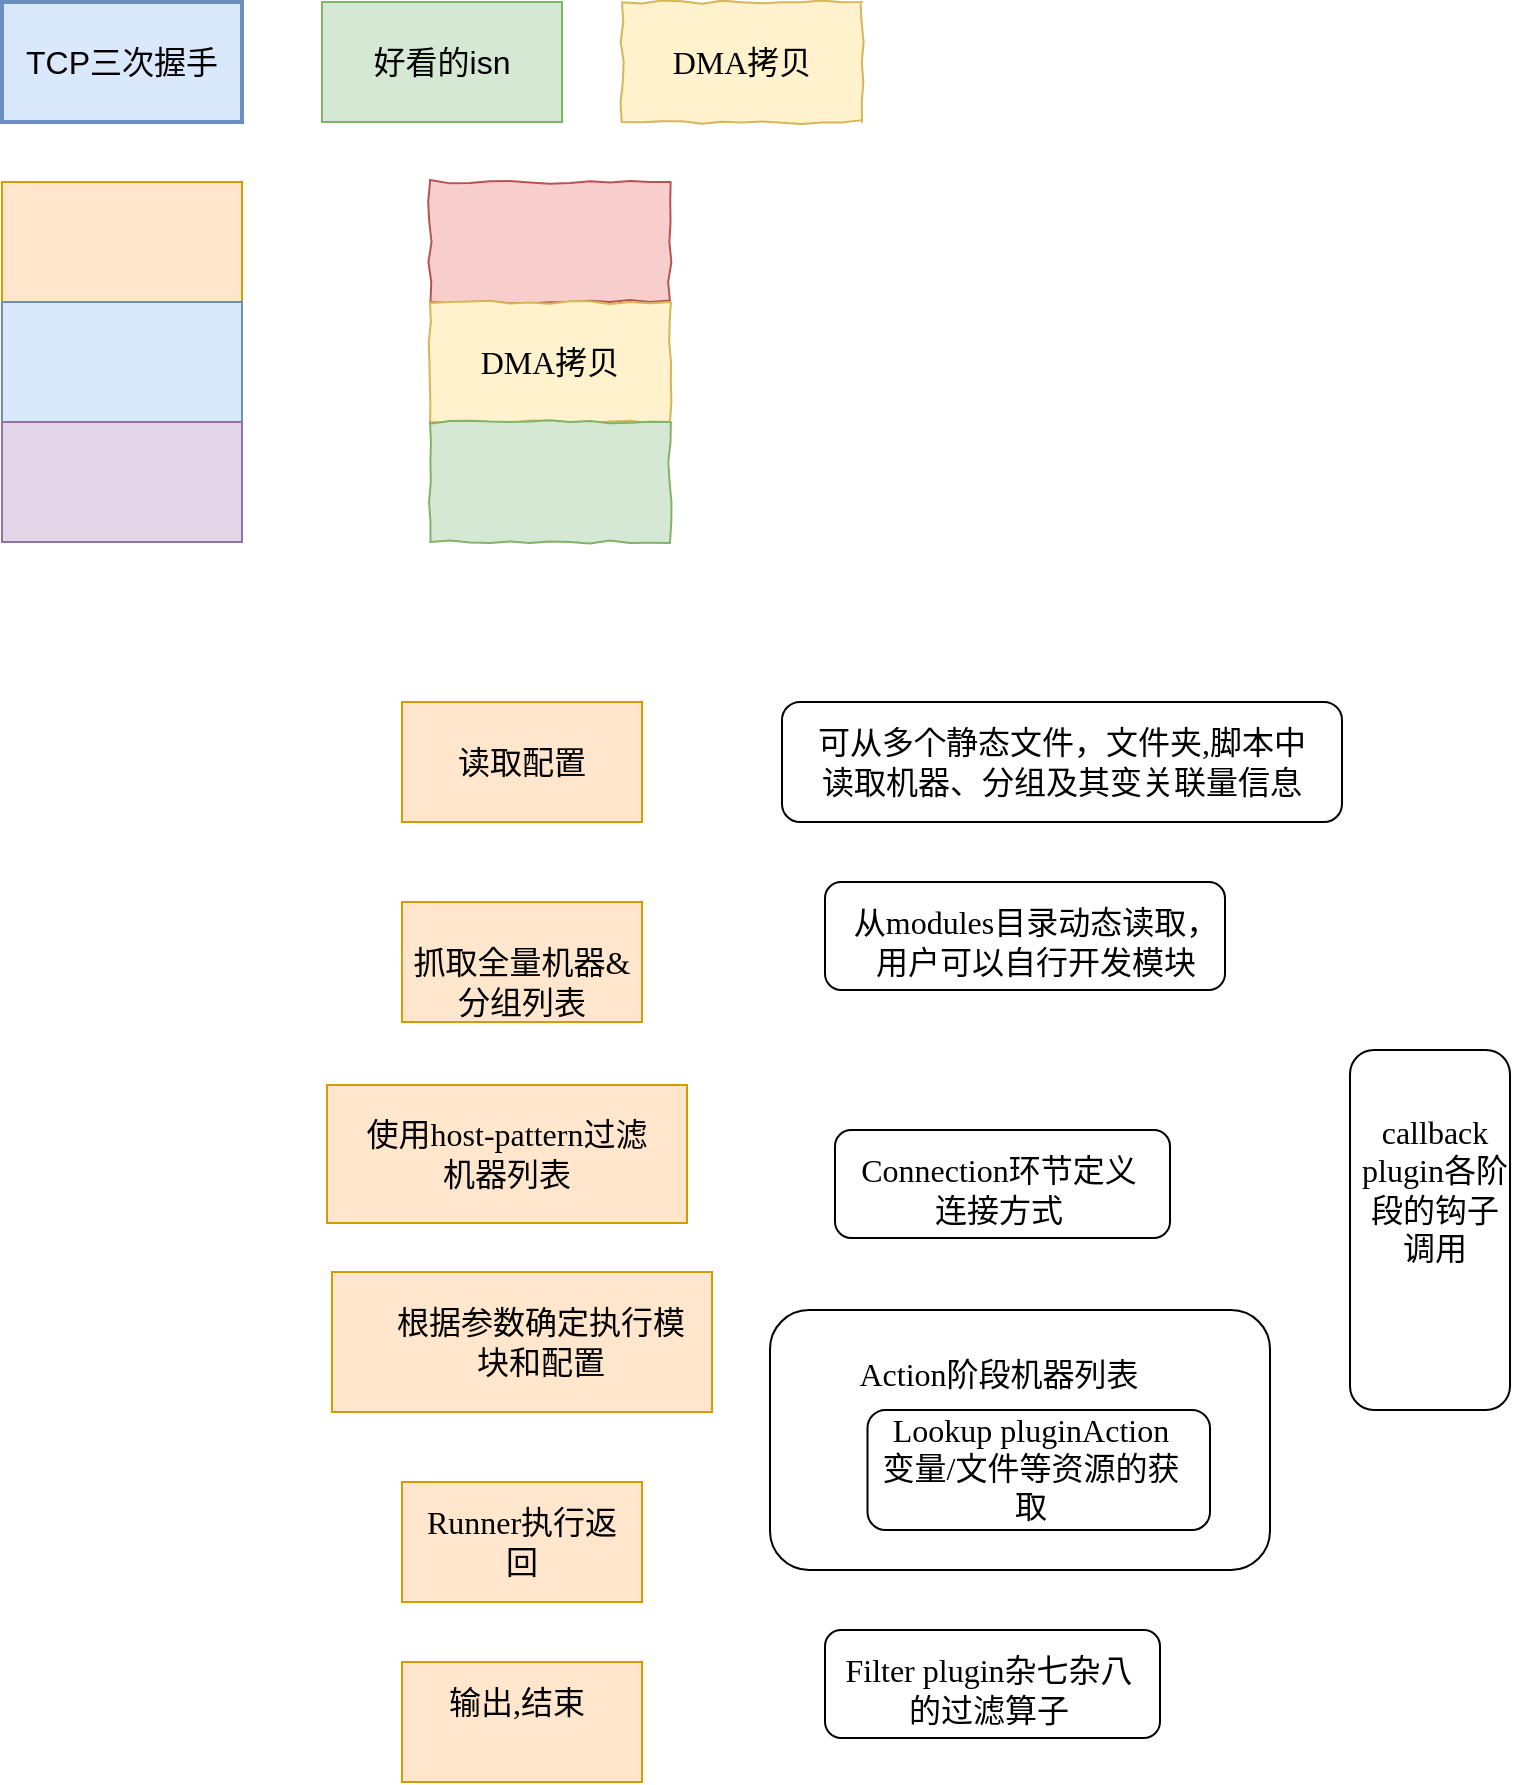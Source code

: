 <mxfile version="14.1.9" type="github">
  <diagram id="j8yHR8XlUsV2LLrprNr8" name="第 1 页">
    <mxGraphModel dx="825" dy="1690" grid="1" gridSize="10" guides="1" tooltips="1" connect="1" arrows="1" fold="1" page="1" pageScale="1" pageWidth="827" pageHeight="1169" background="none" math="0" shadow="0">
      <root>
        <mxCell id="0" />
        <mxCell id="1" parent="0" />
        <mxCell id="nECxH6xkwldsRKD7GX-M-1" value="&lt;font style=&quot;font-size: 16px&quot;&gt;TCP三次握手&lt;/font&gt;" style="whiteSpace=wrap;html=1;strokeWidth=2;fillWeight=4;hachureGap=8;hachureAngle=45;fillColor=#dae8fc;strokeColor=#6c8ebf;" parent="1" vertex="1">
          <mxGeometry x="30" y="-1150" width="120" height="60" as="geometry" />
        </mxCell>
        <mxCell id="nECxH6xkwldsRKD7GX-M-2" value="&lt;font style=&quot;font-size: 16px&quot;&gt;好看的isn&lt;/font&gt;" style="whiteSpace=wrap;html=1;fillColor=#d5e8d4;strokeColor=#82b366;" parent="1" vertex="1">
          <mxGeometry x="190" y="-1150" width="120" height="60" as="geometry" />
        </mxCell>
        <mxCell id="nECxH6xkwldsRKD7GX-M-4" value="" style="whiteSpace=wrap;html=1;fillColor=#ffe6cc;strokeColor=#d79b00;shadow=0;" parent="1" vertex="1">
          <mxGeometry x="30" y="-1060" width="120" height="60" as="geometry" />
        </mxCell>
        <mxCell id="nECxH6xkwldsRKD7GX-M-5" value="" style="whiteSpace=wrap;html=1;fillColor=#dae8fc;strokeColor=#6c8ebf;shadow=0;" parent="1" vertex="1">
          <mxGeometry x="30" y="-1000" width="120" height="60" as="geometry" />
        </mxCell>
        <mxCell id="nECxH6xkwldsRKD7GX-M-6" value="" style="whiteSpace=wrap;html=1;fillColor=#e1d5e7;strokeColor=#9673a6;shadow=0;" parent="1" vertex="1">
          <mxGeometry x="30" y="-940" width="120" height="60" as="geometry" />
        </mxCell>
        <mxCell id="nECxH6xkwldsRKD7GX-M-7" value="" style="whiteSpace=wrap;fillColor=#f8cecc;strokeColor=#b85450;shadow=0;fontFamily=Helvetica;html=1;comic=1;" parent="1" vertex="1">
          <mxGeometry x="244" y="-1060" width="120" height="60" as="geometry" />
        </mxCell>
        <mxCell id="nECxH6xkwldsRKD7GX-M-8" value="&lt;p&gt;&lt;font style=&quot;font-size: 16px&quot; face=&quot;Comic Sans MS&quot;&gt;DMA拷贝&lt;/font&gt;&lt;/p&gt;" style="whiteSpace=wrap;html=1;fillColor=#fff2cc;strokeColor=#d6b656;shadow=0;fontFamily=Helvetica;comic=1;" parent="1" vertex="1">
          <mxGeometry x="244" y="-1000" width="120" height="60" as="geometry" />
        </mxCell>
        <mxCell id="nECxH6xkwldsRKD7GX-M-9" value="" style="whiteSpace=wrap;html=1;fillColor=#d5e8d4;strokeColor=#82b366;shadow=0;fontFamily=Helvetica;comic=1;" parent="1" vertex="1">
          <mxGeometry x="244" y="-940" width="120" height="60" as="geometry" />
        </mxCell>
        <mxCell id="f5DRvRE9oS0pxRLFFLRc-50" value="&lt;p&gt;&lt;font style=&quot;font-size: 16px&quot; face=&quot;Comic Sans MS&quot;&gt;DMA拷贝&lt;/font&gt;&lt;/p&gt;" style="whiteSpace=wrap;html=1;fillColor=#fff2cc;strokeColor=#d6b656;shadow=0;fontFamily=Helvetica;comic=1;" parent="1" vertex="1">
          <mxGeometry x="340" y="-1150" width="120" height="60" as="geometry" />
        </mxCell>
        <mxCell id="bC5BdhrPkuQMpwbaLz4y-104" value="" style="whiteSpace=wrap;html=1;fillColor=#ffe6cc;strokeColor=#d79b00;shadow=0;" vertex="1" parent="1">
          <mxGeometry x="230" y="-800" width="120" height="60" as="geometry" />
        </mxCell>
        <mxCell id="bC5BdhrPkuQMpwbaLz4y-105" value="" style="whiteSpace=wrap;html=1;fillColor=#ffe6cc;strokeColor=#d79b00;shadow=0;" vertex="1" parent="1">
          <mxGeometry x="230" y="-700" width="120" height="60" as="geometry" />
        </mxCell>
        <mxCell id="bC5BdhrPkuQMpwbaLz4y-106" value="" style="whiteSpace=wrap;html=1;fillColor=#ffe6cc;strokeColor=#d79b00;shadow=0;" vertex="1" parent="1">
          <mxGeometry x="192.5" y="-608.5" width="180" height="69" as="geometry" />
        </mxCell>
        <mxCell id="bC5BdhrPkuQMpwbaLz4y-107" value="" style="whiteSpace=wrap;html=1;fillColor=#ffe6cc;strokeColor=#d79b00;shadow=0;" vertex="1" parent="1">
          <mxGeometry x="195" y="-515" width="190" height="70" as="geometry" />
        </mxCell>
        <mxCell id="bC5BdhrPkuQMpwbaLz4y-108" value="" style="whiteSpace=wrap;html=1;fillColor=#ffe6cc;strokeColor=#d79b00;shadow=0;" vertex="1" parent="1">
          <mxGeometry x="230" y="-410" width="120" height="60" as="geometry" />
        </mxCell>
        <mxCell id="bC5BdhrPkuQMpwbaLz4y-109" value="" style="whiteSpace=wrap;html=1;fillColor=#ffe6cc;strokeColor=#d79b00;shadow=0;" vertex="1" parent="1">
          <mxGeometry x="230" y="-320" width="120" height="60" as="geometry" />
        </mxCell>
        <mxCell id="bC5BdhrPkuQMpwbaLz4y-110" value="读取配置" style="text;html=1;strokeColor=none;fillColor=none;align=center;verticalAlign=middle;whiteSpace=wrap;rounded=0;shadow=0;fontFamily=Verdana;fontSize=16;fontColor=#000000;" vertex="1" parent="1">
          <mxGeometry x="255" y="-780" width="70" height="20" as="geometry" />
        </mxCell>
        <mxCell id="bC5BdhrPkuQMpwbaLz4y-111" value="抓取全量机器&amp;amp;分组列表" style="text;html=1;strokeColor=none;fillColor=none;align=center;verticalAlign=middle;whiteSpace=wrap;rounded=0;shadow=0;fontFamily=Verdana;fontSize=16;fontColor=#000000;" vertex="1" parent="1">
          <mxGeometry x="230" y="-670" width="120" height="20" as="geometry" />
        </mxCell>
        <mxCell id="bC5BdhrPkuQMpwbaLz4y-112" value="使用host-pattern过滤机器列表" style="text;html=1;strokeColor=none;fillColor=none;align=center;verticalAlign=middle;whiteSpace=wrap;rounded=0;shadow=0;fontFamily=Verdana;fontSize=16;fontColor=#000000;" vertex="1" parent="1">
          <mxGeometry x="205" y="-584" width="155" height="20" as="geometry" />
        </mxCell>
        <mxCell id="bC5BdhrPkuQMpwbaLz4y-113" value="Runner执行返回" style="text;html=1;strokeColor=none;fillColor=none;align=center;verticalAlign=middle;whiteSpace=wrap;rounded=0;shadow=0;fontFamily=Verdana;fontSize=16;fontColor=#000000;" vertex="1" parent="1">
          <mxGeometry x="237" y="-390" width="106" height="20" as="geometry" />
        </mxCell>
        <mxCell id="bC5BdhrPkuQMpwbaLz4y-114" value="根据参数确定执行模块和配置" style="text;html=1;strokeColor=none;fillColor=none;align=center;verticalAlign=middle;whiteSpace=wrap;rounded=0;shadow=0;fontFamily=Verdana;fontSize=16;fontColor=#000000;" vertex="1" parent="1">
          <mxGeometry x="225.5" y="-490" width="147" height="20" as="geometry" />
        </mxCell>
        <mxCell id="bC5BdhrPkuQMpwbaLz4y-116" value="输出,结束" style="text;html=1;strokeColor=none;fillColor=none;align=center;verticalAlign=middle;whiteSpace=wrap;rounded=0;shadow=0;fontFamily=Verdana;fontSize=16;fontColor=#000000;" vertex="1" parent="1">
          <mxGeometry x="235" y="-310" width="105" height="20" as="geometry" />
        </mxCell>
        <mxCell id="bC5BdhrPkuQMpwbaLz4y-117" value="" style="rounded=1;whiteSpace=wrap;html=1;shadow=0;fillColor=none;fontFamily=Verdana;fontSize=16;" vertex="1" parent="1">
          <mxGeometry x="420" y="-800" width="280" height="60" as="geometry" />
        </mxCell>
        <mxCell id="bC5BdhrPkuQMpwbaLz4y-118" value="可从多个静态文件，文件夹,脚本中读取机器、分组及其变关联量信息" style="text;html=1;strokeColor=none;fillColor=none;align=center;verticalAlign=middle;whiteSpace=wrap;rounded=0;shadow=0;fontFamily=Verdana;fontSize=16;fontColor=#000000;" vertex="1" parent="1">
          <mxGeometry x="430" y="-780" width="260" height="20" as="geometry" />
        </mxCell>
        <mxCell id="bC5BdhrPkuQMpwbaLz4y-119" value="" style="rounded=1;whiteSpace=wrap;html=1;shadow=0;fillColor=none;fontFamily=Verdana;fontSize=16;" vertex="1" parent="1">
          <mxGeometry x="441.5" y="-710" width="200" height="54" as="geometry" />
        </mxCell>
        <mxCell id="bC5BdhrPkuQMpwbaLz4y-120" value="从modules目录动态读取，用户可以自行开发模块" style="text;html=1;strokeColor=none;fillColor=none;align=center;verticalAlign=middle;whiteSpace=wrap;rounded=0;shadow=0;fontFamily=Verdana;fontSize=16;fontColor=#000000;" vertex="1" parent="1">
          <mxGeometry x="446.5" y="-690" width="200" height="20" as="geometry" />
        </mxCell>
        <mxCell id="bC5BdhrPkuQMpwbaLz4y-121" value="" style="rounded=1;whiteSpace=wrap;html=1;shadow=0;fillColor=none;fontFamily=Verdana;fontSize=16;" vertex="1" parent="1">
          <mxGeometry x="446.5" y="-586" width="167.5" height="54" as="geometry" />
        </mxCell>
        <mxCell id="bC5BdhrPkuQMpwbaLz4y-122" value="Connection环节定义连接方式&lt;br&gt;" style="text;html=1;strokeColor=none;fillColor=none;align=center;verticalAlign=middle;whiteSpace=wrap;rounded=0;shadow=0;fontFamily=Verdana;fontSize=16;fontColor=#000000;" vertex="1" parent="1">
          <mxGeometry x="451.5" y="-566" width="152.5" height="20" as="geometry" />
        </mxCell>
        <mxCell id="bC5BdhrPkuQMpwbaLz4y-123" value="" style="rounded=1;whiteSpace=wrap;html=1;shadow=0;fillColor=none;fontFamily=Verdana;fontSize=16;" vertex="1" parent="1">
          <mxGeometry x="414" y="-496" width="250" height="130" as="geometry" />
        </mxCell>
        <mxCell id="bC5BdhrPkuQMpwbaLz4y-124" value="Action阶段机器列表" style="text;html=1;strokeColor=none;fillColor=none;align=center;verticalAlign=middle;whiteSpace=wrap;rounded=0;shadow=0;fontFamily=Verdana;fontSize=16;fontColor=#000000;" vertex="1" parent="1">
          <mxGeometry x="451.5" y="-473" width="152.5" height="17" as="geometry" />
        </mxCell>
        <mxCell id="bC5BdhrPkuQMpwbaLz4y-125" value="" style="rounded=1;whiteSpace=wrap;html=1;shadow=0;fillColor=none;fontFamily=Verdana;fontSize=16;" vertex="1" parent="1">
          <mxGeometry x="462.75" y="-446" width="171.25" height="60" as="geometry" />
        </mxCell>
        <mxCell id="bC5BdhrPkuQMpwbaLz4y-126" value="Lookup pluginAction变量/文件等资源的获取" style="text;html=1;strokeColor=none;fillColor=none;align=center;verticalAlign=middle;whiteSpace=wrap;rounded=0;shadow=0;fontFamily=Verdana;fontSize=16;fontColor=#000000;" vertex="1" parent="1">
          <mxGeometry x="467.75" y="-426" width="152.5" height="17" as="geometry" />
        </mxCell>
        <mxCell id="bC5BdhrPkuQMpwbaLz4y-128" value="" style="rounded=1;whiteSpace=wrap;html=1;shadow=0;fillColor=none;fontFamily=Verdana;fontSize=16;" vertex="1" parent="1">
          <mxGeometry x="441.5" y="-336" width="167.5" height="54" as="geometry" />
        </mxCell>
        <mxCell id="bC5BdhrPkuQMpwbaLz4y-129" value="Filter plugin杂七杂八的过滤算子" style="text;html=1;strokeColor=none;fillColor=none;align=center;verticalAlign=middle;whiteSpace=wrap;rounded=0;shadow=0;fontFamily=Verdana;fontSize=16;fontColor=#000000;" vertex="1" parent="1">
          <mxGeometry x="446.5" y="-316" width="152.5" height="20" as="geometry" />
        </mxCell>
        <mxCell id="bC5BdhrPkuQMpwbaLz4y-130" value="" style="rounded=1;whiteSpace=wrap;html=1;shadow=0;fillColor=none;fontFamily=Verdana;fontSize=16;" vertex="1" parent="1">
          <mxGeometry x="704" y="-626" width="80" height="180" as="geometry" />
        </mxCell>
        <mxCell id="bC5BdhrPkuQMpwbaLz4y-131" value="callback plugin各阶段的钩子调用" style="text;html=1;strokeColor=none;fillColor=none;align=center;verticalAlign=middle;whiteSpace=wrap;rounded=0;shadow=0;fontFamily=Verdana;fontSize=16;fontColor=#000000;" vertex="1" parent="1">
          <mxGeometry x="709" y="-576" width="75" height="40" as="geometry" />
        </mxCell>
      </root>
    </mxGraphModel>
  </diagram>
</mxfile>
